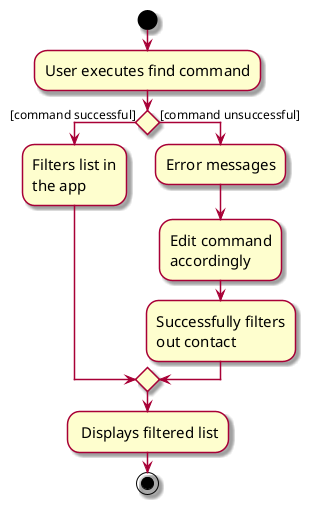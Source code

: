 @startuml
skin rose
skinparam ActivityFontSize 15
skinparam ArrowFontSize 12
start
:User executes find command;

'Since the beta syntax does not support placing the condition outside the
'diamond we place it as the true branch instead.

if () then ([command successful])
    :Filters list in
    the app;
else ([command unsuccessful])
    :Error messages;
    :Edit command
    accordingly;
    :Successfully filters
    out contact;
endif
: Displays filtered list;
stop
@enduml
